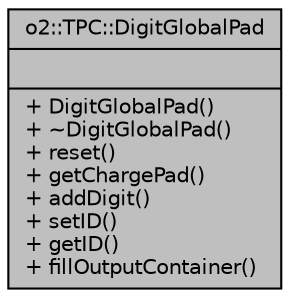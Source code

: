 digraph "o2::TPC::DigitGlobalPad"
{
 // INTERACTIVE_SVG=YES
  bgcolor="transparent";
  edge [fontname="Helvetica",fontsize="10",labelfontname="Helvetica",labelfontsize="10"];
  node [fontname="Helvetica",fontsize="10",shape=record];
  Node1 [label="{o2::TPC::DigitGlobalPad\n||+ DigitGlobalPad()\l+ ~DigitGlobalPad()\l+ reset()\l+ getChargePad()\l+ addDigit()\l+ setID()\l+ getID()\l+ fillOutputContainer()\l}",height=0.2,width=0.4,color="black", fillcolor="grey75", style="filled" fontcolor="black"];
}
